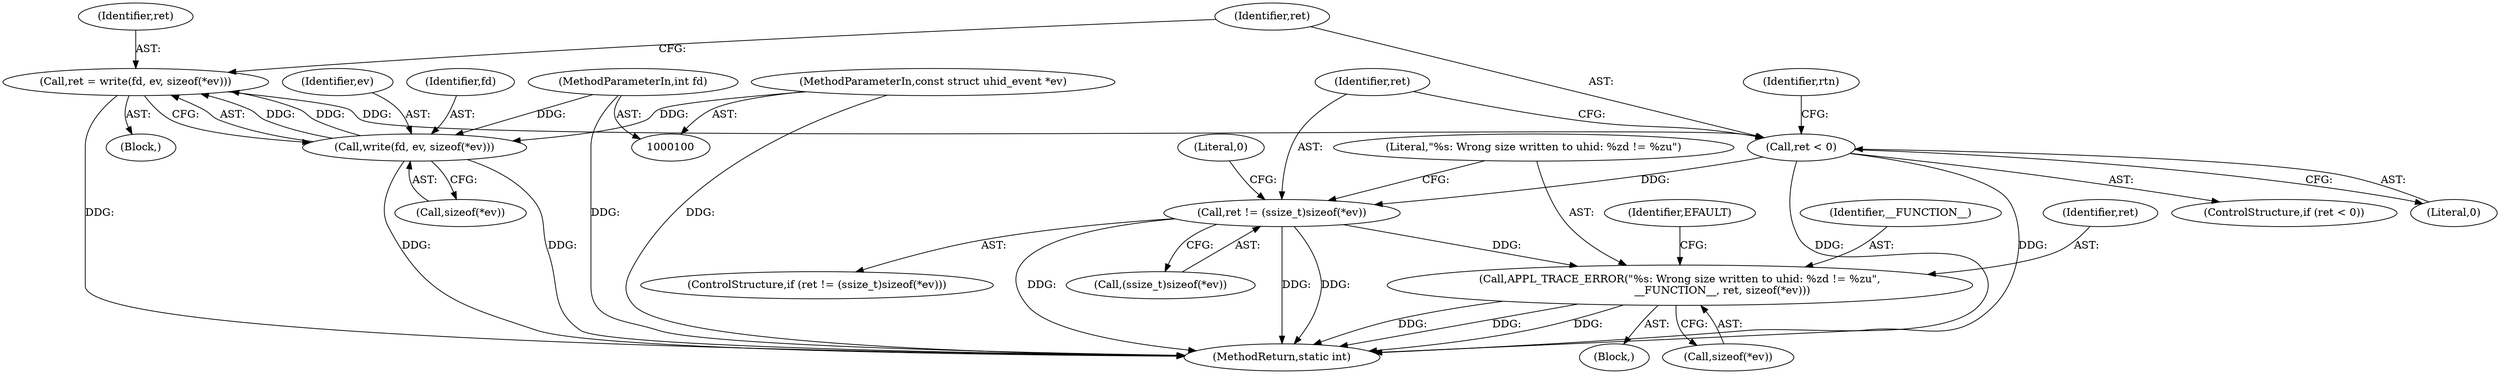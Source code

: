 digraph "0_Android_472271b153c5dc53c28beac55480a8d8434b2d5c_10@API" {
"1000105" [label="(Call,ret = write(fd, ev, sizeof(*ev)))"];
"1000107" [label="(Call,write(fd, ev, sizeof(*ev)))"];
"1000101" [label="(MethodParameterIn,int fd)"];
"1000102" [label="(MethodParameterIn,const struct uhid_event *ev)"];
"1000114" [label="(Call,ret < 0)"];
"1000132" [label="(Call,ret != (ssize_t)sizeof(*ev))"];
"1000140" [label="(Call,APPL_TRACE_ERROR(\"%s: Wrong size written to uhid: %zd != %zu\",\n                         __FUNCTION__, ret, sizeof(*ev)))"];
"1000103" [label="(Block,)"];
"1000109" [label="(Identifier,ev)"];
"1000139" [label="(Block,)"];
"1000115" [label="(Identifier,ret)"];
"1000116" [label="(Literal,0)"];
"1000114" [label="(Call,ret < 0)"];
"1000110" [label="(Call,sizeof(*ev))"];
"1000113" [label="(ControlStructure,if (ret < 0))"];
"1000149" [label="(Identifier,EFAULT)"];
"1000141" [label="(Literal,\"%s: Wrong size written to uhid: %zd != %zu\")"];
"1000120" [label="(Identifier,rtn)"];
"1000131" [label="(ControlStructure,if (ret != (ssize_t)sizeof(*ev)))"];
"1000152" [label="(MethodReturn,static int)"];
"1000105" [label="(Call,ret = write(fd, ev, sizeof(*ev)))"];
"1000151" [label="(Literal,0)"];
"1000142" [label="(Identifier,__FUNCTION__)"];
"1000102" [label="(MethodParameterIn,const struct uhid_event *ev)"];
"1000143" [label="(Identifier,ret)"];
"1000107" [label="(Call,write(fd, ev, sizeof(*ev)))"];
"1000132" [label="(Call,ret != (ssize_t)sizeof(*ev))"];
"1000140" [label="(Call,APPL_TRACE_ERROR(\"%s: Wrong size written to uhid: %zd != %zu\",\n                         __FUNCTION__, ret, sizeof(*ev)))"];
"1000106" [label="(Identifier,ret)"];
"1000101" [label="(MethodParameterIn,int fd)"];
"1000108" [label="(Identifier,fd)"];
"1000133" [label="(Identifier,ret)"];
"1000134" [label="(Call,(ssize_t)sizeof(*ev))"];
"1000144" [label="(Call,sizeof(*ev))"];
"1000105" -> "1000103"  [label="AST: "];
"1000105" -> "1000107"  [label="CFG: "];
"1000106" -> "1000105"  [label="AST: "];
"1000107" -> "1000105"  [label="AST: "];
"1000115" -> "1000105"  [label="CFG: "];
"1000105" -> "1000152"  [label="DDG: "];
"1000107" -> "1000105"  [label="DDG: "];
"1000107" -> "1000105"  [label="DDG: "];
"1000105" -> "1000114"  [label="DDG: "];
"1000107" -> "1000110"  [label="CFG: "];
"1000108" -> "1000107"  [label="AST: "];
"1000109" -> "1000107"  [label="AST: "];
"1000110" -> "1000107"  [label="AST: "];
"1000107" -> "1000152"  [label="DDG: "];
"1000107" -> "1000152"  [label="DDG: "];
"1000101" -> "1000107"  [label="DDG: "];
"1000102" -> "1000107"  [label="DDG: "];
"1000101" -> "1000100"  [label="AST: "];
"1000101" -> "1000152"  [label="DDG: "];
"1000102" -> "1000100"  [label="AST: "];
"1000102" -> "1000152"  [label="DDG: "];
"1000114" -> "1000113"  [label="AST: "];
"1000114" -> "1000116"  [label="CFG: "];
"1000115" -> "1000114"  [label="AST: "];
"1000116" -> "1000114"  [label="AST: "];
"1000120" -> "1000114"  [label="CFG: "];
"1000133" -> "1000114"  [label="CFG: "];
"1000114" -> "1000152"  [label="DDG: "];
"1000114" -> "1000152"  [label="DDG: "];
"1000114" -> "1000132"  [label="DDG: "];
"1000132" -> "1000131"  [label="AST: "];
"1000132" -> "1000134"  [label="CFG: "];
"1000133" -> "1000132"  [label="AST: "];
"1000134" -> "1000132"  [label="AST: "];
"1000141" -> "1000132"  [label="CFG: "];
"1000151" -> "1000132"  [label="CFG: "];
"1000132" -> "1000152"  [label="DDG: "];
"1000132" -> "1000152"  [label="DDG: "];
"1000132" -> "1000152"  [label="DDG: "];
"1000132" -> "1000140"  [label="DDG: "];
"1000140" -> "1000139"  [label="AST: "];
"1000140" -> "1000144"  [label="CFG: "];
"1000141" -> "1000140"  [label="AST: "];
"1000142" -> "1000140"  [label="AST: "];
"1000143" -> "1000140"  [label="AST: "];
"1000144" -> "1000140"  [label="AST: "];
"1000149" -> "1000140"  [label="CFG: "];
"1000140" -> "1000152"  [label="DDG: "];
"1000140" -> "1000152"  [label="DDG: "];
"1000140" -> "1000152"  [label="DDG: "];
}
